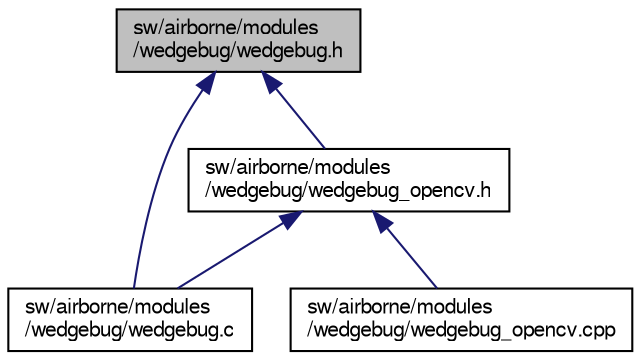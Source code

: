digraph "sw/airborne/modules/wedgebug/wedgebug.h"
{
  edge [fontname="FreeSans",fontsize="10",labelfontname="FreeSans",labelfontsize="10"];
  node [fontname="FreeSans",fontsize="10",shape=record];
  Node1 [label="sw/airborne/modules\l/wedgebug/wedgebug.h",height=0.2,width=0.4,color="black", fillcolor="grey75", style="filled", fontcolor="black"];
  Node1 -> Node2 [dir="back",color="midnightblue",fontsize="10",style="solid",fontname="FreeSans"];
  Node2 [label="sw/airborne/modules\l/wedgebug/wedgebug.c",height=0.2,width=0.4,color="black", fillcolor="white", style="filled",URL="$wedgebug_8c.html"];
  Node1 -> Node3 [dir="back",color="midnightblue",fontsize="10",style="solid",fontname="FreeSans"];
  Node3 [label="sw/airborne/modules\l/wedgebug/wedgebug_opencv.h",height=0.2,width=0.4,color="black", fillcolor="white", style="filled",URL="$wedgebug__opencv_8h.html"];
  Node3 -> Node2 [dir="back",color="midnightblue",fontsize="10",style="solid",fontname="FreeSans"];
  Node3 -> Node4 [dir="back",color="midnightblue",fontsize="10",style="solid",fontname="FreeSans"];
  Node4 [label="sw/airborne/modules\l/wedgebug/wedgebug_opencv.cpp",height=0.2,width=0.4,color="black", fillcolor="white", style="filled",URL="$wedgebug__opencv_8cpp.html"];
}
